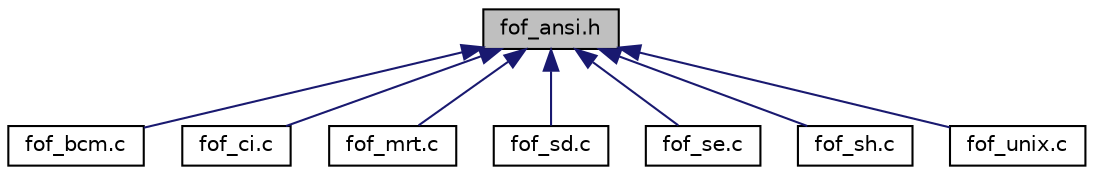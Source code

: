 digraph "fof_ansi.h"
{
  edge [fontname="Helvetica",fontsize="10",labelfontname="Helvetica",labelfontsize="10"];
  node [fontname="Helvetica",fontsize="10",shape=record];
  Node1 [label="fof_ansi.h",height=0.2,width=0.4,color="black", fillcolor="grey75", style="filled", fontcolor="black"];
  Node1 -> Node2 [dir="back",color="midnightblue",fontsize="10",style="solid",fontname="Helvetica"];
  Node2 [label="fof_bcm.c",height=0.2,width=0.4,color="black", fillcolor="white", style="filled",URL="$fof__bcm_8c.html"];
  Node1 -> Node3 [dir="back",color="midnightblue",fontsize="10",style="solid",fontname="Helvetica"];
  Node3 [label="fof_ci.c",height=0.2,width=0.4,color="black", fillcolor="white", style="filled",URL="$fof__ci_8c.html"];
  Node1 -> Node4 [dir="back",color="midnightblue",fontsize="10",style="solid",fontname="Helvetica"];
  Node4 [label="fof_mrt.c",height=0.2,width=0.4,color="black", fillcolor="white", style="filled",URL="$fof__mrt_8c.html"];
  Node1 -> Node5 [dir="back",color="midnightblue",fontsize="10",style="solid",fontname="Helvetica"];
  Node5 [label="fof_sd.c",height=0.2,width=0.4,color="black", fillcolor="white", style="filled",URL="$fof__sd_8c.html"];
  Node1 -> Node6 [dir="back",color="midnightblue",fontsize="10",style="solid",fontname="Helvetica"];
  Node6 [label="fof_se.c",height=0.2,width=0.4,color="black", fillcolor="white", style="filled",URL="$fof__se_8c.html"];
  Node1 -> Node7 [dir="back",color="midnightblue",fontsize="10",style="solid",fontname="Helvetica"];
  Node7 [label="fof_sh.c",height=0.2,width=0.4,color="black", fillcolor="white", style="filled",URL="$fof__sh_8c.html"];
  Node1 -> Node8 [dir="back",color="midnightblue",fontsize="10",style="solid",fontname="Helvetica"];
  Node8 [label="fof_unix.c",height=0.2,width=0.4,color="black", fillcolor="white", style="filled",URL="$fof__unix_8c.html"];
}
